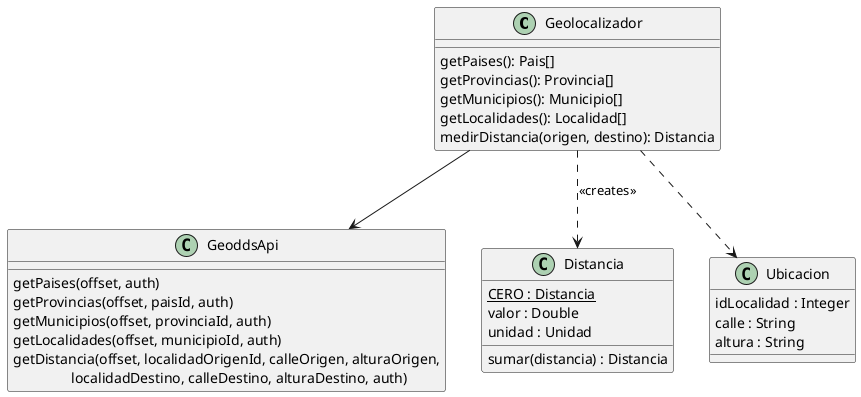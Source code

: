 @startuml

class Geolocalizador {
    getPaises(): Pais[]
    getProvincias(): Provincia[]
    getMunicipios(): Municipio[]
    getLocalidades(): Localidad[]
    medirDistancia(origen, destino): Distancia
}

Geolocalizador --> GeoddsApi
Geolocalizador ..> Distancia : <<creates>>
Geolocalizador ..> Ubicacion

class GeoddsApi {
    getPaises(offset, auth)
    getProvincias(offset, paisId, auth)
    getMunicipios(offset, provinciaId, auth)
    getLocalidades(offset, municipioId, auth)
    getDistancia(offset, localidadOrigenId, calleOrigen, alturaOrigen,
    \t\tlocalidadDestino, calleDestino, alturaDestino, auth)
}

class Distancia {
    {static} CERO : Distancia
    valor : Double
    unidad : Unidad
    sumar(distancia) : Distancia
}

class Ubicacion {
    idLocalidad : Integer
    calle : String
    altura : String
}

@enduml

